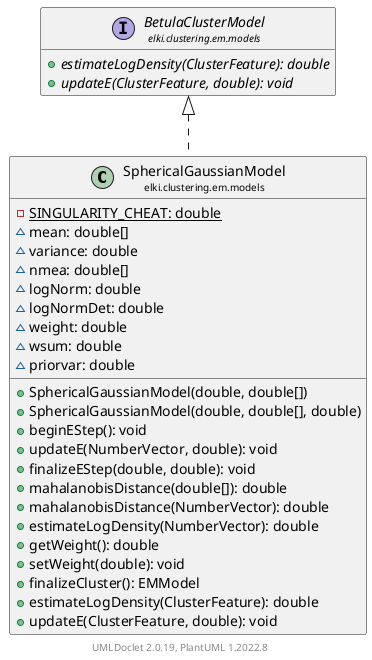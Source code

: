 @startuml
    remove .*\.(Instance|Par|Parameterizer|Factory)$
    set namespaceSeparator none
    hide empty fields
    hide empty methods

    class "<size:14>SphericalGaussianModel\n<size:10>elki.clustering.em.models" as elki.clustering.em.models.SphericalGaussianModel [[SphericalGaussianModel.html]] {
        {static} -SINGULARITY_CHEAT: double
        ~mean: double[]
        ~variance: double
        ~nmea: double[]
        ~logNorm: double
        ~logNormDet: double
        ~weight: double
        ~wsum: double
        ~priorvar: double
        +SphericalGaussianModel(double, double[])
        +SphericalGaussianModel(double, double[], double)
        +beginEStep(): void
        +updateE(NumberVector, double): void
        +finalizeEStep(double, double): void
        +mahalanobisDistance(double[]): double
        +mahalanobisDistance(NumberVector): double
        +estimateLogDensity(NumberVector): double
        +getWeight(): double
        +setWeight(double): void
        +finalizeCluster(): EMModel
        +estimateLogDensity(ClusterFeature): double
        +updateE(ClusterFeature, double): void
    }

    interface "<size:14>BetulaClusterModel\n<size:10>elki.clustering.em.models" as elki.clustering.em.models.BetulaClusterModel [[BetulaClusterModel.html]] {
        {abstract} +estimateLogDensity(ClusterFeature): double
        {abstract} +updateE(ClusterFeature, double): void
    }

    elki.clustering.em.models.BetulaClusterModel <|.. elki.clustering.em.models.SphericalGaussianModel

    center footer UMLDoclet 2.0.19, PlantUML 1.2022.8
@enduml
